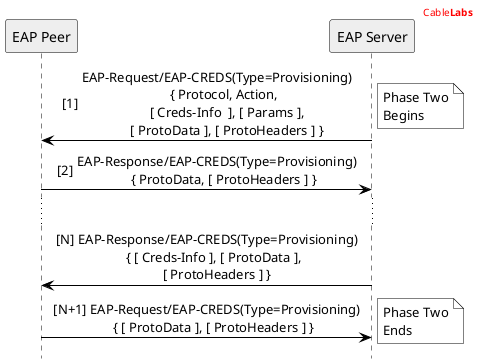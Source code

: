 
@startuml

'' header information
header
<font color="red">Cable<b>Labs</b></font>
endheader

'' Use this to hide the foot boxes
hide footbox

skinparam sequenceMessageAlign center
skinparam NoteBorderColor black
'' skinparam BackgroundColor #ddd

skinparam sequence {
	borderColor black
	ArrowColor black
	ActorBorderColor black
	ParticipantBorderColor black
	LifeLineBorderColor black
	LifeLineBackgroundColor white
}

'' Participants Declaration
Participant "EAP Peer" as P #eee
Participant "EAP Server" as S #eee

autonumber 1 "[##]"

S->P: EAP-Request/EAP-CREDS(Type=Provisioning)\n    { Protocol, Action,\n      [ Creds-Info  ], [ Params ],\n      [ ProtoData ], [ ProtoHeaders ] }
note right #fff: Phase Two\nBegins

P->S: EAP-Response/EAP-CREDS(Type=Provisioning)\n    { ProtoData, [ ProtoHeaders ] }

autonumber stop

...

S->P: [N] EAP-Response/EAP-CREDS(Type=Provisioning)\n    { [ Creds-Info ], [ ProtoData ],\n      [ ProtoHeaders ] }

P->S: [N+1] EAP-Request/EAP-CREDS(Type=Provisioning)\n    { [ ProtoData ], [ ProtoHeaders ] }
note right #fff: Phase Two\nEnds


@enduml
